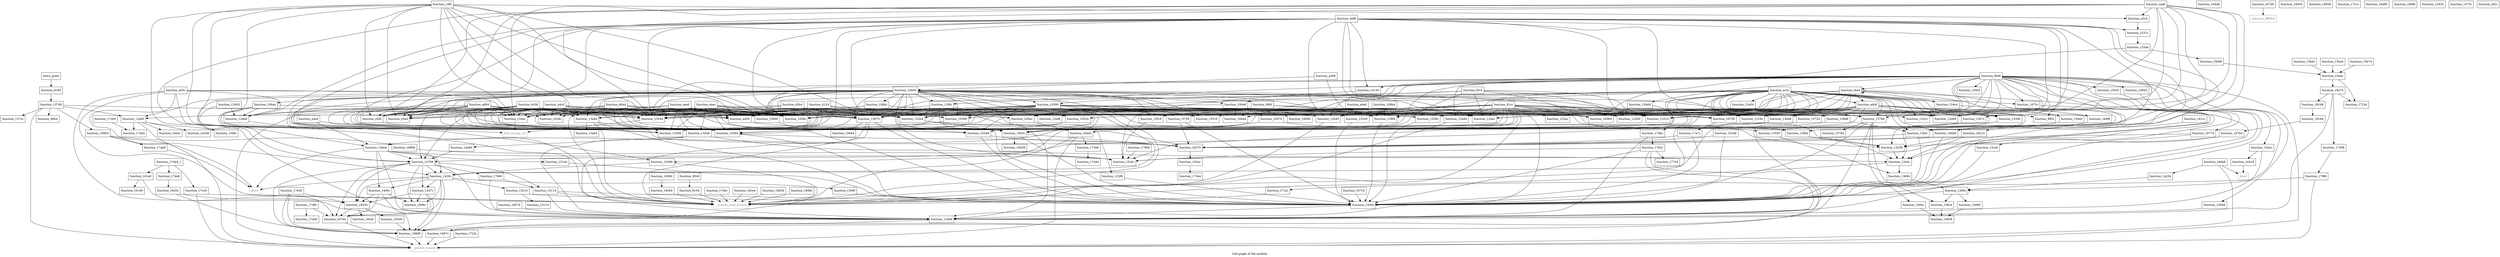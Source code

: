 digraph "Call graph of the module." {
  label="Call graph of the module.";
  node [shape=record];

  Node_function_f648 [label="{function_f648}"];
  Node_function_154c4 [label="{function_154c4}"];
  Node_function_136d8 [label="{function_136d8}"];
  Node_function_15b98 [label="{function_15b98}"];
  Node_function_13bfc [label="{function_13bfc}"];
  Node_function_1008c [label="{function_1008c}"];
  Node_function_100e8 [label="{function_100e8}"];
  Node_function_1367c [label="{function_1367c}"];
  Node_function_13c94 [label="{function_13c94}"];
  Node_function_125b0 [label="{function_125b0}"];
  Node_function_12650 [label="{function_12650}"];
  Node_function_12e40 [label="{function_12e40}"];
  Node_function_13cc8 [label="{function_13cc8}"];
  Node_function_12e68 [label="{function_12e68}"];
  Node_function_12eb0 [label="{function_12eb0}"];
  Node_function_12ed4 [label="{function_12ed4}"];
  Node_function_13d28 [label="{function_13d28}"];
  Node_function_12ef8 [label="{function_12ef8}"];
  Node_function_12f64 [label="{function_12f64}"];
  Node_function_130a0 [label="{function_130a0}"];
  Node_function_130fc [label="{function_130fc}"];
  Node_function_13d7c [label="{function_13d7c}"];
  Node_function_1319c [label="{function_1319c}"];
  Node_function_1322c [label="{function_1322c}"];
  Node_function_13724 [label="{function_13724}"];
  Node_function_12510 [label="{function_12510}"];
  Node_function_1400c [label="{function_1400c}"];
  Node_function_15210 [label="{function_15210}"];
  Node_function_137cc [label="{function_137cc}"];
  Node_function_15248 [label="{function_15248}"];
  Node_function_137d0 [label="{function_137d0}"];
  Node_function_10150 [label="{function_10150}"];
  Node_function_1028c [label="{function_1028c}"];
  Node_function_f5c4 [label="{function_f5c4}"];
  Node_function_10368 [label="{function_10368}"];
  Node_function_1429c [label="{function_1429c}"];
  Node_function_14798 [label="{function_14798}"];
  Node_function_14e90 [label="{function_14e90}"];
  Node_function_132ac [label="{function_132ac}"];
  Node_function_14ee4 [label="{function_14ee4}"];
  Node_function_13340 [label="{function_13340}"];
  Node_function_1528c [label="{function_1528c}"];
  Node_function_139e8 [label="{function_139e8}"];
  Node_function_152b4 [label="{function_152b4}"];
  Node_function_139fc [label="{function_139fc}"];
  Node_function_10390 [label="{function_10390}"];
  Node_function_1343c [label="{function_1343c}"];
  Node_function_108b4 [label="{function_108b4}"];
  Node_function_1537c [label="{function_1537c}"];
  Node_function_10b04 [label="{function_10b04}"];
  Node_function_150c0 [label="{function_150c0}"];
  Node_function_13694 [label="{function_13694}"];
  Node_function_152f8 [label="{function_152f8}"];
  Node_function_13a00 [label="{function_13a00}"];
  Node_function_150f8 [label="{function_150f8}"];
  Node_function_108dc [label="{function_108dc}"];
  Node_function_109a4 [label="{function_109a4}"];
  Node_function_124ec [label="{function_124ec}"];
  Node_function_15110 [label="{function_15110}"];
  Node_function_136a8 [label="{function_136a8}"];
  Node_function_13538 [label="{function_13538}"];
  Node_function_15114 [label="{function_15114}"];
  Node_function_13550 [label="{function_13550}"];
  Node_function_151d4 [label="{function_151d4}"];
  Node_function_13a64 [label="{function_13a64}"];
  Node_function_15320 [label="{function_15320}"];
  Node_function_13a84 [label="{function_13a84}"];
  Node_function_15344 [label="{function_15344}"];
  Node_function_1620c [label="{function_1620c}"];
  Node_function_16270 [label="{function_16270}"];
  Node_function_162ac [label="{function_162ac}"];
  Node_function_162dc [label="{function_162dc}"];
  Node_function_16300 [label="{function_16300}"];
  Node_function_16334 [label="{function_16334}"];
  Node_function_16418 [label="{function_16418}"];
  Node_function_16470 [label="{function_16470}"];
  Node_function_164d8 [label="{function_164d8}"];
  Node_function_164e0 [label="{function_164e0}"];
  Node_function_16574 [label="{function_16574}"];
  Node_function_165ec [label="{function_165ec}"];
  Node_function_16620 [label="{function_16620}"];
  Node_function_16638 [label="{function_16638}"];
  Node_function_1663c [label="{function_1663c}"];
  Node_function_16690 [label="{function_16690}"];
  Node_function_166a4 [label="{function_166a4}"];
  Node_function_166b8 [label="{function_166b8}"];
  Node_function_166f8 [label="{function_166f8}"];
  Node_function_16710 [label="{function_16710}"];
  Node_function_16728 [label="{function_16728}"];
  Node_function_1675c [label="{function_1675c}"];
  Node_function_16774 [label="{function_16774}"];
  Node_function_167b4 [label="{function_167b4}"];
  Node_function_167d0 [label="{function_167d0}"];
  Node_function_16808 [label="{function_16808}"];
  Node_function_16834 [label="{function_16834}"];
  Node_function_16858 [label="{function_16858}"];
  Node_function_1687c [label="{function_1687c}"];
  Node_function_16898 [label="{function_16898}"];
  Node_function_16904 [label="{function_16904}"];
  Node_function_16a5c [label="{function_16a5c}"];
  Node_function_16a74 [label="{function_16a74}"];
  Node_function_1722c [label="{function_1722c}"];
  Node_function_17234 [label="{function_17234}"];
  Node_function_17298 [label="{function_17298}"];
  Node_function_173a4 [label="{function_173a4}"];
  Node_function_173d4 [label="{function_173d4}"];
  Node_function_17660 [label="{function_17660}"];
  Node_function_177e4 [label="{function_177e4}"];
  Node_function_17808 [label="{function_17808}"];
  Node_function_1782c [label="{function_1782c}"];
  Node_function_179bc [label="{function_179bc}"];
  Node_function_179f8 [label="{function_179f8}"];
  Node_function_17a44 [label="{function_17a44}"];
  Node_function_17a7c [label="{function_17a7c}"];
  Node_function_17ab8 [label="{function_17ab8}"];
  Node_function_17c1c [label="{function_17c1c}"];
  Node_function_17c2c [label="{function_17c2c}"];
  Node_function_17cb0 [label="{function_17cb0}"];
  Node_function_17cc8 [label="{function_17cc8}"];
  Node_function_17d44 [label="{function_17d44}"];
  Node_function_17d44_1 [label="{function_17d44_1}"];
  Node_function_17da8 [label="{function_17da8}"];
  Node_function_17dd0 [label="{function_17dd0}"];
  Node_function_17df0 [label="{function_17df0}"];
  Node_function_17e50 [label="{function_17e50}"];
  Node_function_17ebc [label="{function_17ebc}"];
  Node_function_18084 [label="{function_18084}"];
  Node_function_1808c [label="{function_1808c}"];
  Node_function_18094 [label="{function_18094}"];
  Node_function_18168 [label="{function_18168}"];
  Node_function_18184 [label="{function_18184}"];
  Node_function_181cc [label="{function_181cc}"];
  Node_function_18214 [label="{function_18214}"];
  Node_function_187b4 [label="{function_187b4}"];
  Node_function_18ce4 [label="{function_18ce4}"];
  Node_function_18d34 [label="{function_18d34}"];
  Node_function_18d80 [label="{function_18d80}"];
  Node_function_18d8c [label="{function_18d8c}"];
  Node_function_18db8 [label="{function_18db8}"];
  Node_function_18fd8 [label="{function_18fd8}"];
  Node_function_1a234 [label="{function_1a234}"];
  Node_function_1a248 [label="{function_1a248}"];
  Node_unknown_ffff0fc0 [color="gray50", fontcolor="gray50", label="{unknown_ffff0fc0}"];
  Node_llvm_bswap_i32 [color="gray50", fontcolor="gray50", label="{llvm_bswap_i32}"];
  Node_abort [color="gray50", fontcolor="gray50", label="{abort}"];
  Node_fabsf [color="gray50", fontcolor="gray50", label="{fabsf}"];
  Node_function_158c4 [label="{function_158c4}"];
  Node_function_158f4 [label="{function_158f4}"];
  Node_function_1590c [label="{function_1590c}"];
  Node_function_15958 [label="{function_15958}"];
  Node_function_159c0 [label="{function_159c0}"];
  Node_function_159d4 [label="{function_159d4}"];
  Node_function_15a2c [label="{function_15a2c}"];
  Node_function_15a54 [label="{function_15a54}"];
  Node_function_15adc [label="{function_15adc}"];
  Node_function_15b74 [label="{function_15b74}"];
  Node_function_15bbc [label="{function_15bbc}"];
  Node_function_15be4 [label="{function_15be4}"];
  Node_function_15c0c [label="{function_15c0c}"];
  Node_function_15f18 [label="{function_15f18}"];
  Node_function_16064 [label="{function_16064}"];
  Node_function_16180 [label="{function_16180}"];
  Node_function_161a0 [label="{function_161a0}"];
  Node_function_154ec [label="{function_154ec}"];
  Node_function_15510 [label="{function_15510}"];
  Node_function_15524 [label="{function_15524}"];
  Node_function_15548 [label="{function_15548}"];
  Node_function_15590 [label="{function_15590}"];
  Node_function_155b4 [label="{function_155b4}"];
  Node_function_15600 [label="{function_15600}"];
  Node_function_15620 [label="{function_15620}"];
  Node_function_15644 [label="{function_15644}"];
  Node_function_15670 [label="{function_15670}"];
  Node_function_1575c [label="{function_1575c}"];
  Node_function_15764 [label="{function_15764}"];
  Node_function_15768 [label="{function_15768}"];
  Node_function_157f4 [label="{function_157f4}"];
  Node_function_15838 [label="{function_15838}"];
  Node_function_1585c [label="{function_1585c}"];
  Node_function_15890 [label="{function_15890}"];
  Node_function_153a4 [label="{function_153a4}"];
  Node___pseudo_branch [color="gray50", fontcolor="gray50", label="{__pseudo_branch}"];
  Node___pseudo_cond_branch [color="gray50", fontcolor="gray50", label="{__pseudo_cond_branch}"];
  Node_function_80b4 [label="{function_80b4}"];
  Node_function_80c8 [label="{function_80c8}"];
  Node_function_8104 [label="{function_8104}"];
  Node_entry_point [label="{entry_point}"];
  Node_function_8190 [label="{function_8190}"];
  Node_function_81cc [label="{function_81cc}"];
  Node_function_9f04 [label="{function_9f04}"];
  Node_function_9f60 [label="{function_9f60}"];
  Node_function_a05c [label="{function_a05c}"];
  Node_function_a268 [label="{function_a268}"];
  Node_function_a3c4 [label="{function_a3c4}"];
  Node_function_a430 [label="{function_a430}"];
  Node_function_a4a0 [label="{function_a4a0}"];
  Node_function_a884 [label="{function_a884}"];
  Node_function_aee0 [label="{function_aee0}"];
  Node_function_15368 [label="{function_15368}"];
  Node_function_b4c0 [label="{function_b4c0}"];
  Node_function_bc58 [label="{function_bc58}"];
  Node_function_c3f0 [label="{function_c3f0}"];
  Node_function_caa8 [label="{function_caa8}"];
  Node_function_d124 [label="{function_d124}"];
  Node_function_d3b4 [label="{function_d3b4}"];
  Node_function_d644 [label="{function_d644}"];
  Node_function_daec [label="{function_daec}"];
  Node_function_def8 [label="{function_def8}"];
  Node_function_e5a4 [label="{function_e5a4}"];
  Node_function_e5f4 [label="{function_e5f4}"];
  Node_function_e6a0 [label="{function_e6a0}"];
  Node_function_e6c8 [label="{function_e6c8}"];
  Node_function_ec2c [label="{function_ec2c}"];
  Node_function_f42c [label="{function_f42c}"];
  Node_function_f444 [label="{function_f444}"];
  Node_function_f648 -> Node_function_13bfc;
  Node_function_f648 -> Node_function_1008c;
  Node_function_f648 -> Node_function_100e8;
  Node_function_f648 -> Node_function_1367c;
  Node_function_f648 -> Node_function_125b0;
  Node_function_f648 -> Node_function_12e40;
  Node_function_f648 -> Node_function_13cc8;
  Node_function_f648 -> Node_function_12e68;
  Node_function_f648 -> Node_function_12ed4;
  Node_function_f648 -> Node_function_130fc;
  Node_function_f648 -> Node_function_1322c;
  Node_function_f648 -> Node_function_12510;
  Node_function_f648 -> Node_function_10150;
  Node_function_f648 -> Node_function_150c0;
  Node_function_f648 -> Node_function_124ec;
  Node_function_f648 -> Node_function_15344;
  Node_function_f648 -> Node_function_16620;
  Node_function_f648 -> Node_function_1663c;
  Node_function_f648 -> Node_function_1675c;
  Node_function_f648 -> Node_function_16774;
  Node_function_f648 -> Node_function_1590c;
  Node_function_f648 -> Node_function_15958;
  Node_function_f648 -> Node_function_159c0;
  Node_function_f648 -> Node_function_159d4;
  Node_function_f648 -> Node_function_15a2c;
  Node_function_f648 -> Node_function_15c0c;
  Node_function_f648 -> Node_function_15768;
  Node_function_f648 -> Node___pseudo_branch;
  Node_function_f648 -> Node_function_15368;
  Node_function_f648 -> Node_function_f444;
  Node_function_154c4 -> Node_function_13c94;
  Node_function_136d8 -> Node_function_13bfc;
  Node_function_136d8 -> Node_function_13d28;
  Node_function_15b98 -> Node_function_15adc;
  Node_function_13bfc -> Node_function_13c94;
  Node_function_13bfc -> Node_function_16270;
  Node_function_100e8 -> Node_function_16470;
  Node_function_100e8 -> Node_function_165ec;
  Node_function_100e8 -> Node_function_16690;
  Node_function_100e8 -> Node_function_166a4;
  Node_function_1367c -> Node_function_13550;
  Node_function_13c94 -> Node_function_139e8;
  Node_function_12650 -> Node_function_12eb0;
  Node_function_12650 -> Node_function_14798;
  Node_function_12e40 -> Node___pseudo_cond_branch;
  Node_function_13cc8 -> Node_function_13c94;
  Node_function_12eb0 -> Node___pseudo_cond_branch;
  Node_function_12ed4 -> Node___pseudo_cond_branch;
  Node_function_13d28 -> Node_function_14e90;
  Node_function_13d28 -> Node_function_139e8;
  Node_function_13d28 -> Node_function_1343c;
  Node_function_12f64 -> Node_function_1343c;
  Node_function_12f64 -> Node_function_13538;
  Node_function_130a0 -> Node_function_166b8;
  Node_function_130fc -> Node_function_139e8;
  Node_function_130fc -> Node_function_152b4;
  Node_function_130fc -> Node_function_152f8;
  Node_function_130fc -> Node_function_15344;
  Node_function_130fc -> Node_function_1663c;
  Node_function_130fc -> Node_function_15670;
  Node_function_130fc -> Node_function_15368;
  Node_function_13d7c -> Node_function_16334;
  Node_function_13d7c -> Node_function_167b4;
  Node_function_13d7c -> Node_function_16808;
  Node_function_13d7c -> Node_function_1808c;
  Node_function_13724 -> Node_function_139e8;
  Node_function_1400c -> Node_function_16334;
  Node_function_1400c -> Node_function_167b4;
  Node_function_1400c -> Node_function_16808;
  Node_function_1400c -> Node_function_1808c;
  Node_function_15210 -> Node_function_13c94;
  Node_function_15210 -> Node_function_15110;
  Node_function_15248 -> Node_function_13c94;
  Node_function_15248 -> Node_function_16270;
  Node_function_137d0 -> Node_function_137cc;
  Node_function_137d0 -> Node_function_13a00;
  Node_function_137d0 -> Node_function_16904;
  Node_function_137d0 -> Node_function_16064;
  Node_function_137d0 -> Node___pseudo_branch;
  Node_function_137d0 -> Node_function_80b4;
  Node_function_10150 -> Node_function_15c0c;
  Node_function_f5c4 -> Node_function_1008c;
  Node_function_f5c4 -> Node_function_125b0;
  Node_function_f5c4 -> Node_function_12510;
  Node_function_f5c4 -> Node_function_10368;
  Node_function_f5c4 -> Node_function_10390;
  Node_function_f5c4 -> Node_function_124ec;
  Node_function_f5c4 -> Node_function_13538;
  Node_function_10368 -> Node_function_1429c;
  Node_function_10368 -> Node___pseudo_cond_branch;
  Node_function_1429c -> Node_function_13d7c;
  Node_function_1429c -> Node_function_1400c;
  Node_function_1429c -> Node_function_15210;
  Node_function_1429c -> Node_function_150f8;
  Node_function_1429c -> Node_function_16334;
  Node_function_1429c -> Node_function_167b4;
  Node_function_1429c -> Node_function_16808;
  Node_function_1429c -> Node_function_1808c;
  Node_function_1429c -> Node_abort;
  Node_function_14798 -> Node_function_13d7c;
  Node_function_14798 -> Node_function_1429c;
  Node_function_14798 -> Node_function_139e8;
  Node_function_14798 -> Node_function_15114;
  Node_function_14798 -> Node_function_16334;
  Node_function_14798 -> Node_function_167b4;
  Node_function_14798 -> Node_function_16808;
  Node_function_14798 -> Node_function_17660;
  Node_function_14798 -> Node_function_1808c;
  Node_function_14e90 -> Node_function_14798;
  Node_function_14ee4 -> Node_function_1400c;
  Node_function_14ee4 -> Node_function_1429c;
  Node_function_14ee4 -> Node_function_14798;
  Node_function_14ee4 -> Node_function_139e8;
  Node_function_14ee4 -> Node_function_151d4;
  Node_function_14ee4 -> Node_abort;
  Node_function_14ee4 -> Node_function_15c0c;
  Node_function_13340 -> Node_function_1343c;
  Node_function_13340 -> Node_function_13538;
  Node_function_1528c -> Node_function_13c94;
  Node_function_139e8 -> Node_function_1687c;
  Node_function_152b4 -> Node_function_13c94;
  Node_function_152b4 -> Node_function_16270;
  Node_function_10390 -> Node_function_1008c;
  Node_function_10390 -> Node_function_12e40;
  Node_function_10390 -> Node_function_12ed4;
  Node_function_10390 -> Node_function_13d28;
  Node_function_10390 -> Node_function_1429c;
  Node_function_10390 -> Node_function_14ee4;
  Node_function_10390 -> Node_function_152b4;
  Node_function_10390 -> Node_function_13a84;
  Node_function_10390 -> Node_function_15344;
  Node_function_10390 -> Node_function_1663c;
  Node_function_10390 -> Node_function_16728;
  Node_function_10390 -> Node_function_15510;
  Node_function_10390 -> Node_function_15548;
  Node_function_10390 -> Node_function_15590;
  Node_function_10390 -> Node_function_15670;
  Node_function_10390 -> Node_function_157f4;
  Node_function_10390 -> Node___pseudo_cond_branch;
  Node_function_10390 -> Node_function_15368;
  Node_function_1343c -> Node_function_13694;
  Node_function_1343c -> Node___pseudo_cond_branch;
  Node_function_108b4 -> Node_function_158f4;
  Node_function_1537c -> Node_function_153a4;
  Node_function_10b04 -> Node_function_1008c;
  Node_function_10b04 -> Node_function_100e8;
  Node_function_10b04 -> Node_function_125b0;
  Node_function_10b04 -> Node_function_13d28;
  Node_function_10b04 -> Node_function_12ef8;
  Node_function_10b04 -> Node_function_130fc;
  Node_function_10b04 -> Node_function_12510;
  Node_function_10b04 -> Node_function_10368;
  Node_function_10b04 -> Node_function_139e8;
  Node_function_10b04 -> Node_function_152b4;
  Node_function_10b04 -> Node_function_10390;
  Node_function_10b04 -> Node_function_13a00;
  Node_function_10b04 -> Node_function_108dc;
  Node_function_10b04 -> Node_function_109a4;
  Node_function_10b04 -> Node_function_124ec;
  Node_function_10b04 -> Node_function_13538;
  Node_function_10b04 -> Node_function_15320;
  Node_function_10b04 -> Node_function_13a84;
  Node_function_10b04 -> Node_function_15344;
  Node_function_10b04 -> Node_function_165ec;
  Node_function_10b04 -> Node_function_1663c;
  Node_function_10b04 -> Node_llvm_bswap_i32;
  Node_function_10b04 -> Node_function_15c0c;
  Node_function_10b04 -> Node_function_15f18;
  Node_function_10b04 -> Node_function_15510;
  Node_function_10b04 -> Node_function_15524;
  Node_function_10b04 -> Node_function_15548;
  Node_function_10b04 -> Node_function_15590;
  Node_function_10b04 -> Node_function_155b4;
  Node_function_10b04 -> Node_function_15600;
  Node_function_10b04 -> Node_function_15670;
  Node_function_10b04 -> Node_function_15768;
  Node_function_10b04 -> Node_function_157f4;
  Node_function_10b04 -> Node___pseudo_cond_branch;
  Node_function_10b04 -> Node_function_15368;
  Node_function_10b04 -> Node_function_e5a4;
  Node_function_10b04 -> Node_function_e5f4;
  Node_function_150c0 -> Node_function_13c94;
  Node_function_13694 -> Node_function_1590c;
  Node_function_152f8 -> Node_function_13c94;
  Node_function_13a00 -> Node_function_139fc;
  Node_function_13a00 -> Node_function_16a5c;
  Node_function_13a00 -> Node_function_17d44;
  Node_function_13a00 -> Node_function_1a248;
  Node_function_13a00 -> Node___pseudo_branch;
  Node_function_150f8 -> Node_function_13c94;
  Node_function_108dc -> Node_function_12ed4;
  Node_function_108dc -> Node_function_152b4;
  Node_function_108dc -> Node_function_13a84;
  Node_function_108dc -> Node_function_15670;
  Node_function_108dc -> Node___pseudo_cond_branch;
  Node_function_109a4 -> Node_function_12e40;
  Node_function_109a4 -> Node_function_12eb0;
  Node_function_109a4 -> Node_function_14798;
  Node_function_109a4 -> Node_function_14ee4;
  Node_function_136a8 -> Node_function_1429c;
  Node_function_136a8 -> Node_function_1663c;
  Node_function_13538 -> Node_function_1343c;
  Node_function_15114 -> Node_function_13c94;
  Node_function_15114 -> Node_function_139e8;
  Node_function_15114 -> Node___pseudo_cond_branch;
  Node_function_13550 -> Node_function_13694;
  Node_function_151d4 -> Node_function_13c94;
  Node_function_15320 -> Node_function_13c94;
  Node_function_13a84 -> Node_function_13c94;
  Node_function_13a84 -> Node_function_13a64;
  Node_function_13a84 -> Node_function_16270;
  Node_function_13a84 -> Node___pseudo_cond_branch;
  Node_function_15344 -> Node_llvm_bswap_i32;
  Node_function_1620c -> Node_function_16334;
  Node_function_1620c -> Node_function_16808;
  Node_function_16270 -> Node_function_162ac;
  Node_function_162ac -> Node_function_173a4;
  Node_function_16300 -> Node_function_16808;
  Node_function_16334 -> Node_function_162dc;
  Node_function_16334 -> Node_function_16300;
  Node_function_16334 -> Node_function_167b4;
  Node_function_16418 -> Node_fabsf;
  Node_function_16470 -> Node_function_13550;
  Node_function_16470 -> Node_function_164e0;
  Node_function_164e0 -> Node_function_16808;
  Node_function_164e0 -> Node_function_173d4;
  Node_function_164e0 -> Node___pseudo_branch;
  Node_function_16574 -> Node_function_139e8;
  Node_function_165ec -> Node_function_164e0;
  Node_function_16620 -> Node_function_13c94;
  Node_function_1663c -> Node_function_13c94;
  Node_function_1663c -> Node_function_16270;
  Node_function_1663c -> Node_function_16638;
  Node_function_166b8 -> Node_function_13c94;
  Node_function_166b8 -> Node_function_16270;
  Node_function_166f8 -> Node_function_13c94;
  Node_function_16710 -> Node_function_13c94;
  Node_function_16728 -> Node_function_17a7c;
  Node_function_1675c -> Node_function_13c94;
  Node_function_16774 -> Node_function_13c94;
  Node_function_16774 -> Node_function_16270;
  Node_function_167b4 -> Node___pseudo_branch;
  Node_function_167d0 -> Node_unknown_ffff0fc0;
  Node_function_16808 -> Node___pseudo_branch;
  Node_function_1687c -> Node___pseudo_branch;
  Node_function_16898 -> Node_function_15c0c;
  Node_function_16904 -> Node_function_16898;
  Node_function_16904 -> Node_function_17ab8;
  Node_function_16904 -> Node_abort;
  Node_function_16a74 -> Node_function_139e8;
  Node_function_16a74 -> Node_function_17234;
  Node_function_16a74 -> Node_function_17298;
  Node_function_16a74 -> Node_function_18168;
  Node_function_1722c -> Node___pseudo_branch;
  Node_function_17298 -> Node_function_179f8;
  Node_function_173d4 -> Node_function_17a44;
  Node_function_17660 -> Node_function_139e8;
  Node_function_17660 -> Node_function_15114;
  Node_function_17808 -> Node_function_15c0c;
  Node_function_1782c -> Node_function_13c94;
  Node_function_1782c -> Node_function_139e8;
  Node_function_1782c -> Node_function_16808;
  Node_function_1782c -> Node_function_177e4;
  Node_function_1782c -> Node_function_15c0c;
  Node_function_179bc -> Node_function_139e8;
  Node_function_179bc -> Node_function_1782c;
  Node_function_179f8 -> Node_function_17c2c;
  Node_function_179f8 -> Node___pseudo_branch;
  Node_function_17a7c -> Node_function_13c94;
  Node_function_17a7c -> Node_function_16270;
  Node_function_17ab8 -> Node_abort;
  Node_function_17c2c -> Node___pseudo_cond_branch;
  Node_function_17cb0 -> Node_function_17d44;
  Node_function_17cc8 -> Node___pseudo_branch;
  Node_function_17cc8 -> Node___pseudo_cond_branch;
  Node_function_17d44_1 -> Node_function_17cc8;
  Node_function_17d44_1 -> Node_function_17da8;
  Node_function_17d44_1 -> Node_function_161a0;
  Node_function_17da8 -> Node_function_1620c;
  Node_function_17df0 -> Node_function_167b4;
  Node_function_17df0 -> Node_function_17dd0;
  Node_function_17e50 -> Node_function_16334;
  Node_function_17e50 -> Node_function_16808;
  Node_function_17e50 -> Node_function_1687c;
  Node_function_17ebc -> Node___pseudo_cond_branch;
  Node_function_18084 -> Node_function_18094;
  Node_function_18094 -> Node___pseudo_cond_branch;
  Node_function_18168 -> Node_function_18184;
  Node_function_18184 -> Node_function_187b4;
  Node_function_181cc -> Node_function_18214;
  Node_function_18214 -> Node_function_1343c;
  Node_function_18214 -> Node_function_13538;
  Node_function_187b4 -> Node_function_1343c;
  Node_function_187b4 -> Node_function_13538;
  Node_function_18ce4 -> Node___pseudo_cond_branch;
  Node_function_18d34 -> Node___pseudo_cond_branch;
  Node_function_18d8c -> Node___pseudo_cond_branch;
  Node_function_18db8 -> Node_function_1a234;
  Node_function_18db8 -> Node_fabsf;
  Node_function_18db8 -> Node___pseudo_branch;
  Node_function_1a234 -> Node_function_1590c;
  Node_function_158c4 -> Node_function_15838;
  Node_function_158f4 -> Node_function_13c94;
  Node_function_1590c -> Node_function_13c94;
  Node_function_1590c -> Node_function_158c4;
  Node_function_1590c -> Node_function_15890;
  Node_function_15958 -> Node_function_139e8;
  Node_function_159d4 -> Node_function_179bc;
  Node_function_159d4 -> Node_function_16064;
  Node_function_15a2c -> Node_function_139e8;
  Node_function_15a2c -> Node_function_16418;
  Node_function_15adc -> Node_function_16a74;
  Node_function_15adc -> Node_function_17234;
  Node_function_15b74 -> Node_function_15adc;
  Node_function_15bbc -> Node_function_15adc;
  Node_function_15be4 -> Node_function_15adc;
  Node_function_15f18 -> Node_function_15c0c;
  Node_function_161a0 -> Node_function_167b4;
  Node_function_161a0 -> Node_function_16180;
  Node_function_154ec -> Node_llvm_bswap_i32;
  Node_function_15524 -> Node_function_15548;
  Node_function_15548 -> Node_function_13c94;
  Node_function_15548 -> Node_function_16270;
  Node_function_15590 -> Node_function_155b4;
  Node_function_155b4 -> Node_function_13c94;
  Node_function_155b4 -> Node_function_16270;
  Node_function_15600 -> Node_function_13c94;
  Node_function_15670 -> Node_function_13c94;
  Node_function_15670 -> Node_function_139e8;
  Node_function_15670 -> Node_function_15644;
  Node_function_15670 -> Node___pseudo_cond_branch;
  Node_function_15768 -> Node_function_13c94;
  Node_function_15768 -> Node_function_1687c;
  Node_function_15768 -> Node_function_158c4;
  Node_function_15768 -> Node_function_15764;
  Node_function_15768 -> Node_function_1585c;
  Node_function_157f4 -> Node_function_13c94;
  Node_function_157f4 -> Node_function_16270;
  Node_function_1585c -> Node_function_15838;
  Node_function_15890 -> Node_function_15838;
  Node_function_153a4 -> Node_function_15b98;
  Node_function_153a4 -> Node_function_16064;
  Node_function_80c8 -> Node_function_8104;
  Node_function_8104 -> Node___pseudo_cond_branch;
  Node_entry_point -> Node_function_8190;
  Node_function_8190 -> Node_function_137d0;
  Node_function_81cc -> Node_function_1008c;
  Node_function_81cc -> Node_function_1367c;
  Node_function_81cc -> Node_function_125b0;
  Node_function_81cc -> Node_function_12e40;
  Node_function_81cc -> Node_function_12e68;
  Node_function_81cc -> Node_function_12ed4;
  Node_function_81cc -> Node_function_13d28;
  Node_function_81cc -> Node_function_12ef8;
  Node_function_81cc -> Node_function_12f64;
  Node_function_81cc -> Node_function_1319c;
  Node_function_81cc -> Node_function_1322c;
  Node_function_81cc -> Node_function_12510;
  Node_function_81cc -> Node_function_132ac;
  Node_function_81cc -> Node_function_13340;
  Node_function_81cc -> Node_function_139e8;
  Node_function_81cc -> Node_function_152b4;
  Node_function_81cc -> Node_function_124ec;
  Node_function_81cc -> Node_function_15320;
  Node_function_81cc -> Node_function_13a84;
  Node_function_81cc -> Node_function_15344;
  Node_function_81cc -> Node_function_165ec;
  Node_function_81cc -> Node_function_1663c;
  Node_function_81cc -> Node_function_16728;
  Node_function_81cc -> Node_function_15c0c;
  Node_function_81cc -> Node_function_15f18;
  Node_function_81cc -> Node_function_16064;
  Node_function_81cc -> Node_function_154ec;
  Node_function_81cc -> Node_function_15524;
  Node_function_81cc -> Node_function_15590;
  Node_function_81cc -> Node_function_15600;
  Node_function_81cc -> Node_function_15670;
  Node_function_81cc -> Node_function_157f4;
  Node_function_81cc -> Node___pseudo_cond_branch;
  Node_function_81cc -> Node_function_9f04;
  Node_function_81cc -> Node_function_a430;
  Node_function_81cc -> Node_function_15368;
  Node_function_9f60 -> Node_function_13a00;
  Node_function_9f60 -> Node_function_166a4;
  Node_function_9f60 -> Node_function_16728;
  Node_function_9f60 -> Node_function_158f4;
  Node_function_9f60 -> Node_function_15768;
  Node_function_9f60 -> Node___pseudo_branch;
  Node_function_a05c -> Node_function_12eb0;
  Node_function_a05c -> Node_function_13d28;
  Node_function_a05c -> Node_function_1429c;
  Node_function_a05c -> Node_function_139e8;
  Node_function_a05c -> Node_function_154ec;
  Node_function_a05c -> Node___pseudo_cond_branch;
  Node_function_a05c -> Node_function_9f60;
  Node_function_a268 -> Node_function_10b04;
  Node_function_a268 -> Node_function_158f4;
  Node_function_a3c4 -> Node_function_1537c;
  Node_function_a430 -> Node_function_12f64;
  Node_function_a4a0 -> Node_function_13d28;
  Node_function_a4a0 -> Node_function_14ee4;
  Node_function_a884 -> Node_function_1008c;
  Node_function_a884 -> Node_function_12eb0;
  Node_function_a884 -> Node_function_13d28;
  Node_function_a884 -> Node_function_1028c;
  Node_function_a884 -> Node_function_15344;
  Node_function_a884 -> Node_function_1663c;
  Node_function_a884 -> Node_function_154ec;
  Node_function_a884 -> Node_function_155b4;
  Node_function_a884 -> Node_function_15600;
  Node_function_a884 -> Node_function_15670;
  Node_function_a884 -> Node_function_a430;
  Node_function_a884 -> Node_function_15368;
  Node_function_a884 -> Node_function_e5a4;
  Node_function_a884 -> Node_function_e5f4;
  Node_function_aee0 -> Node_function_1008c;
  Node_function_aee0 -> Node_function_13d28;
  Node_function_aee0 -> Node_function_1028c;
  Node_function_aee0 -> Node_function_15344;
  Node_function_aee0 -> Node_function_1663c;
  Node_function_aee0 -> Node_function_154ec;
  Node_function_aee0 -> Node_function_155b4;
  Node_function_aee0 -> Node_function_15600;
  Node_function_aee0 -> Node_function_15670;
  Node_function_aee0 -> Node_function_a430;
  Node_function_aee0 -> Node_function_15368;
  Node_function_aee0 -> Node_function_e5a4;
  Node_function_aee0 -> Node_function_e5f4;
  Node_function_b4c0 -> Node_function_1008c;
  Node_function_b4c0 -> Node_function_13d28;
  Node_function_b4c0 -> Node_function_1028c;
  Node_function_b4c0 -> Node_function_14798;
  Node_function_b4c0 -> Node_function_152b4;
  Node_function_b4c0 -> Node_function_13a84;
  Node_function_b4c0 -> Node_function_15344;
  Node_function_b4c0 -> Node_function_165ec;
  Node_function_b4c0 -> Node_function_1663c;
  Node_function_b4c0 -> Node_function_154ec;
  Node_function_b4c0 -> Node_function_15548;
  Node_function_b4c0 -> Node_function_155b4;
  Node_function_b4c0 -> Node_function_15600;
  Node_function_b4c0 -> Node_function_15670;
  Node_function_b4c0 -> Node_function_a430;
  Node_function_b4c0 -> Node_function_15368;
  Node_function_b4c0 -> Node_function_e5a4;
  Node_function_b4c0 -> Node_function_e5f4;
  Node_function_bc58 -> Node_function_1008c;
  Node_function_bc58 -> Node_function_13d28;
  Node_function_bc58 -> Node_function_1028c;
  Node_function_bc58 -> Node_function_14798;
  Node_function_bc58 -> Node_function_152b4;
  Node_function_bc58 -> Node_function_13a84;
  Node_function_bc58 -> Node_function_15344;
  Node_function_bc58 -> Node_function_165ec;
  Node_function_bc58 -> Node_function_1663c;
  Node_function_bc58 -> Node_function_154ec;
  Node_function_bc58 -> Node_function_15548;
  Node_function_bc58 -> Node_function_155b4;
  Node_function_bc58 -> Node_function_15600;
  Node_function_bc58 -> Node_function_15670;
  Node_function_bc58 -> Node_function_a430;
  Node_function_bc58 -> Node_function_15368;
  Node_function_bc58 -> Node_function_e5a4;
  Node_function_bc58 -> Node_function_e5f4;
  Node_function_c3f0 -> Node_function_1008c;
  Node_function_c3f0 -> Node_function_13d28;
  Node_function_c3f0 -> Node_function_1028c;
  Node_function_c3f0 -> Node_function_15344;
  Node_function_c3f0 -> Node_function_1663c;
  Node_function_c3f0 -> Node_function_154ec;
  Node_function_c3f0 -> Node_function_155b4;
  Node_function_c3f0 -> Node_function_15600;
  Node_function_c3f0 -> Node_function_15670;
  Node_function_c3f0 -> Node_function_a3c4;
  Node_function_c3f0 -> Node_function_a430;
  Node_function_c3f0 -> Node_function_15368;
  Node_function_c3f0 -> Node_function_e5a4;
  Node_function_c3f0 -> Node_function_e5f4;
  Node_function_caa8 -> Node_function_1008c;
  Node_function_caa8 -> Node_function_13d28;
  Node_function_caa8 -> Node_function_15344;
  Node_function_caa8 -> Node_function_1663c;
  Node_function_caa8 -> Node_function_154ec;
  Node_function_caa8 -> Node_function_155b4;
  Node_function_caa8 -> Node_function_15600;
  Node_function_caa8 -> Node_function_15670;
  Node_function_caa8 -> Node_function_a3c4;
  Node_function_caa8 -> Node_function_a430;
  Node_function_caa8 -> Node_function_15368;
  Node_function_caa8 -> Node_function_e5a4;
  Node_function_caa8 -> Node_function_e5f4;
  Node_function_d124 -> Node_function_1008c;
  Node_function_d124 -> Node_function_13d28;
  Node_function_d124 -> Node_function_1028c;
  Node_function_d124 -> Node_function_1528c;
  Node_function_d124 -> Node_function_152b4;
  Node_function_d124 -> Node_function_15344;
  Node_function_d124 -> Node_function_154ec;
  Node_function_d124 -> Node_function_15590;
  Node_function_d124 -> Node_function_15670;
  Node_function_d124 -> Node_function_a430;
  Node_function_d124 -> Node_function_15368;
  Node_function_d3b4 -> Node_function_1008c;
  Node_function_d3b4 -> Node_function_13d28;
  Node_function_d3b4 -> Node_function_1028c;
  Node_function_d3b4 -> Node_function_1528c;
  Node_function_d3b4 -> Node_function_152b4;
  Node_function_d3b4 -> Node_function_15344;
  Node_function_d3b4 -> Node_function_154ec;
  Node_function_d3b4 -> Node_function_15590;
  Node_function_d3b4 -> Node_function_15670;
  Node_function_d3b4 -> Node_function_a430;
  Node_function_d3b4 -> Node_function_15368;
  Node_function_d644 -> Node_function_1008c;
  Node_function_d644 -> Node_function_13d28;
  Node_function_d644 -> Node_function_1028c;
  Node_function_d644 -> Node_function_15344;
  Node_function_d644 -> Node_function_1663c;
  Node_function_d644 -> Node_function_154ec;
  Node_function_d644 -> Node_function_155b4;
  Node_function_d644 -> Node_function_15600;
  Node_function_d644 -> Node_function_15670;
  Node_function_d644 -> Node_function_a430;
  Node_function_d644 -> Node_function_15368;
  Node_function_d644 -> Node_function_e5a4;
  Node_function_d644 -> Node_function_e5f4;
  Node_function_daec -> Node_function_1008c;
  Node_function_daec -> Node_function_125b0;
  Node_function_daec -> Node_function_12eb0;
  Node_function_daec -> Node_function_13d28;
  Node_function_daec -> Node_function_124ec;
  Node_function_daec -> Node_function_15344;
  Node_function_daec -> Node_function_1663c;
  Node_function_daec -> Node_function_154ec;
  Node_function_daec -> Node_function_155b4;
  Node_function_daec -> Node_function_15600;
  Node_function_daec -> Node_function_15670;
  Node_function_daec -> Node_function_a430;
  Node_function_daec -> Node_function_15368;
  Node_function_daec -> Node_function_e5a4;
  Node_function_daec -> Node_function_e5f4;
  Node_function_def8 -> Node_function_13bfc;
  Node_function_def8 -> Node_function_1008c;
  Node_function_def8 -> Node_function_125b0;
  Node_function_def8 -> Node_function_12e40;
  Node_function_def8 -> Node_function_12eb0;
  Node_function_def8 -> Node_function_13d28;
  Node_function_def8 -> Node_function_1319c;
  Node_function_def8 -> Node_function_12510;
  Node_function_def8 -> Node_function_10150;
  Node_function_def8 -> Node_function_1537c;
  Node_function_def8 -> Node_function_124ec;
  Node_function_def8 -> Node_function_15344;
  Node_function_def8 -> Node_function_1663c;
  Node_function_def8 -> Node_function_166b8;
  Node_function_def8 -> Node_function_155b4;
  Node_function_def8 -> Node_function_15600;
  Node_function_def8 -> Node_function_15670;
  Node_function_def8 -> Node_function_9f04;
  Node_function_def8 -> Node_function_a430;
  Node_function_def8 -> Node_function_15368;
  Node_function_def8 -> Node_function_e5a4;
  Node_function_def8 -> Node_function_e5f4;
  Node_function_e5f4 -> Node_function_15368;
  Node_function_e6a0 -> Node_function_158f4;
  Node_function_e6c8 -> Node_function_136d8;
  Node_function_e6c8 -> Node_function_13bfc;
  Node_function_e6c8 -> Node_function_125b0;
  Node_function_e6c8 -> Node_function_12e40;
  Node_function_e6c8 -> Node_function_12e68;
  Node_function_e6c8 -> Node_function_12ed4;
  Node_function_e6c8 -> Node_function_12f64;
  Node_function_e6c8 -> Node_function_130a0;
  Node_function_e6c8 -> Node_function_1319c;
  Node_function_e6c8 -> Node_function_13724;
  Node_function_e6c8 -> Node_function_12510;
  Node_function_e6c8 -> Node_function_13340;
  Node_function_e6c8 -> Node_function_124ec;
  Node_function_e6c8 -> Node_function_136a8;
  Node_function_e6c8 -> Node_function_1663c;
  Node_function_e6c8 -> Node_function_166f8;
  Node_function_e6c8 -> Node_function_16728;
  Node_function_e6c8 -> Node_function_158f4;
  Node_function_e6c8 -> Node_function_16064;
  Node_function_e6c8 -> Node_function_15510;
  Node_function_ec2c -> Node_function_154c4;
  Node_function_ec2c -> Node_function_136d8;
  Node_function_ec2c -> Node_function_13bfc;
  Node_function_ec2c -> Node_function_125b0;
  Node_function_ec2c -> Node_function_12e68;
  Node_function_ec2c -> Node_function_12ed4;
  Node_function_ec2c -> Node_function_1319c;
  Node_function_ec2c -> Node_function_1322c;
  Node_function_ec2c -> Node_function_13724;
  Node_function_ec2c -> Node_function_12510;
  Node_function_ec2c -> Node_function_14798;
  Node_function_ec2c -> Node_function_13340;
  Node_function_ec2c -> Node_function_1528c;
  Node_function_ec2c -> Node_function_124ec;
  Node_function_ec2c -> Node_function_136a8;
  Node_function_ec2c -> Node_function_165ec;
  Node_function_ec2c -> Node_function_1663c;
  Node_function_ec2c -> Node_function_16690;
  Node_function_ec2c -> Node_function_166a4;
  Node_function_ec2c -> Node_function_166b8;
  Node_function_ec2c -> Node_function_166f8;
  Node_function_ec2c -> Node_function_16728;
  Node_function_ec2c -> Node_function_1675c;
  Node_function_ec2c -> Node_function_158f4;
  Node_function_ec2c -> Node_function_15a54;
  Node_function_ec2c -> Node_function_15670;
  Node_function_ec2c -> Node_function_15768;
  Node_function_ec2c -> Node___pseudo_cond_branch;
  Node_function_ec2c -> Node_function_15368;
  Node_function_ec2c -> Node_function_e6c8;
  Node_function_f444 -> Node_function_154c4;
  Node_function_f444 -> Node_function_1528c;
  Node_function_f444 -> Node_function_139e8;
  Node_function_f444 -> Node_function_152b4;
  Node_function_f444 -> Node_function_13a84;
  Node_function_f444 -> Node_function_15344;
  Node_function_f444 -> Node_function_1663c;
  Node_function_f444 -> Node_function_16728;
  Node_function_f444 -> Node_function_15600;
  Node_function_f444 -> Node_function_15670;
  Node_function_f444 -> Node_function_15368;
  Node_function_f444 -> Node_function_e6c8;
  Node_function_f444 -> Node_function_f444;
}

